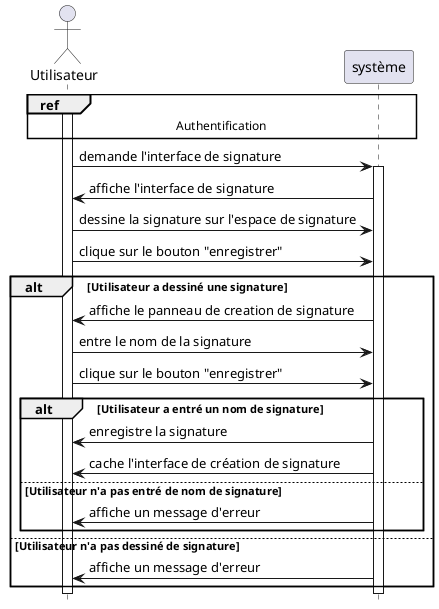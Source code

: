 @startuml create_signature

hide footbox


actor "Utilisateur" as user
participant "système" as system


ref over user, system : Authentification
activate user
user -> system : demande l'interface de signature
activate system
system -> user : affiche l'interface de signature
user -> system : dessine la signature sur l'espace de signature
user -> system : clique sur le bouton "enregistrer"
alt Utilisateur a dessiné une signature
system -> user : affiche le panneau de creation de signature
user -> system : entre le nom de la signature
user -> system : clique sur le bouton "enregistrer"
alt Utilisateur a entré un nom de signature
system -> user : enregistre la signature
system -> user : cache l'interface de création de signature
else Utilisateur n'a pas entré de nom de signature
system -> user : affiche un message d'erreur
end
else Utilisateur n'a pas dessiné de signature
system -> user : affiche un message d'erreur
end
deactivate system
deactivate user